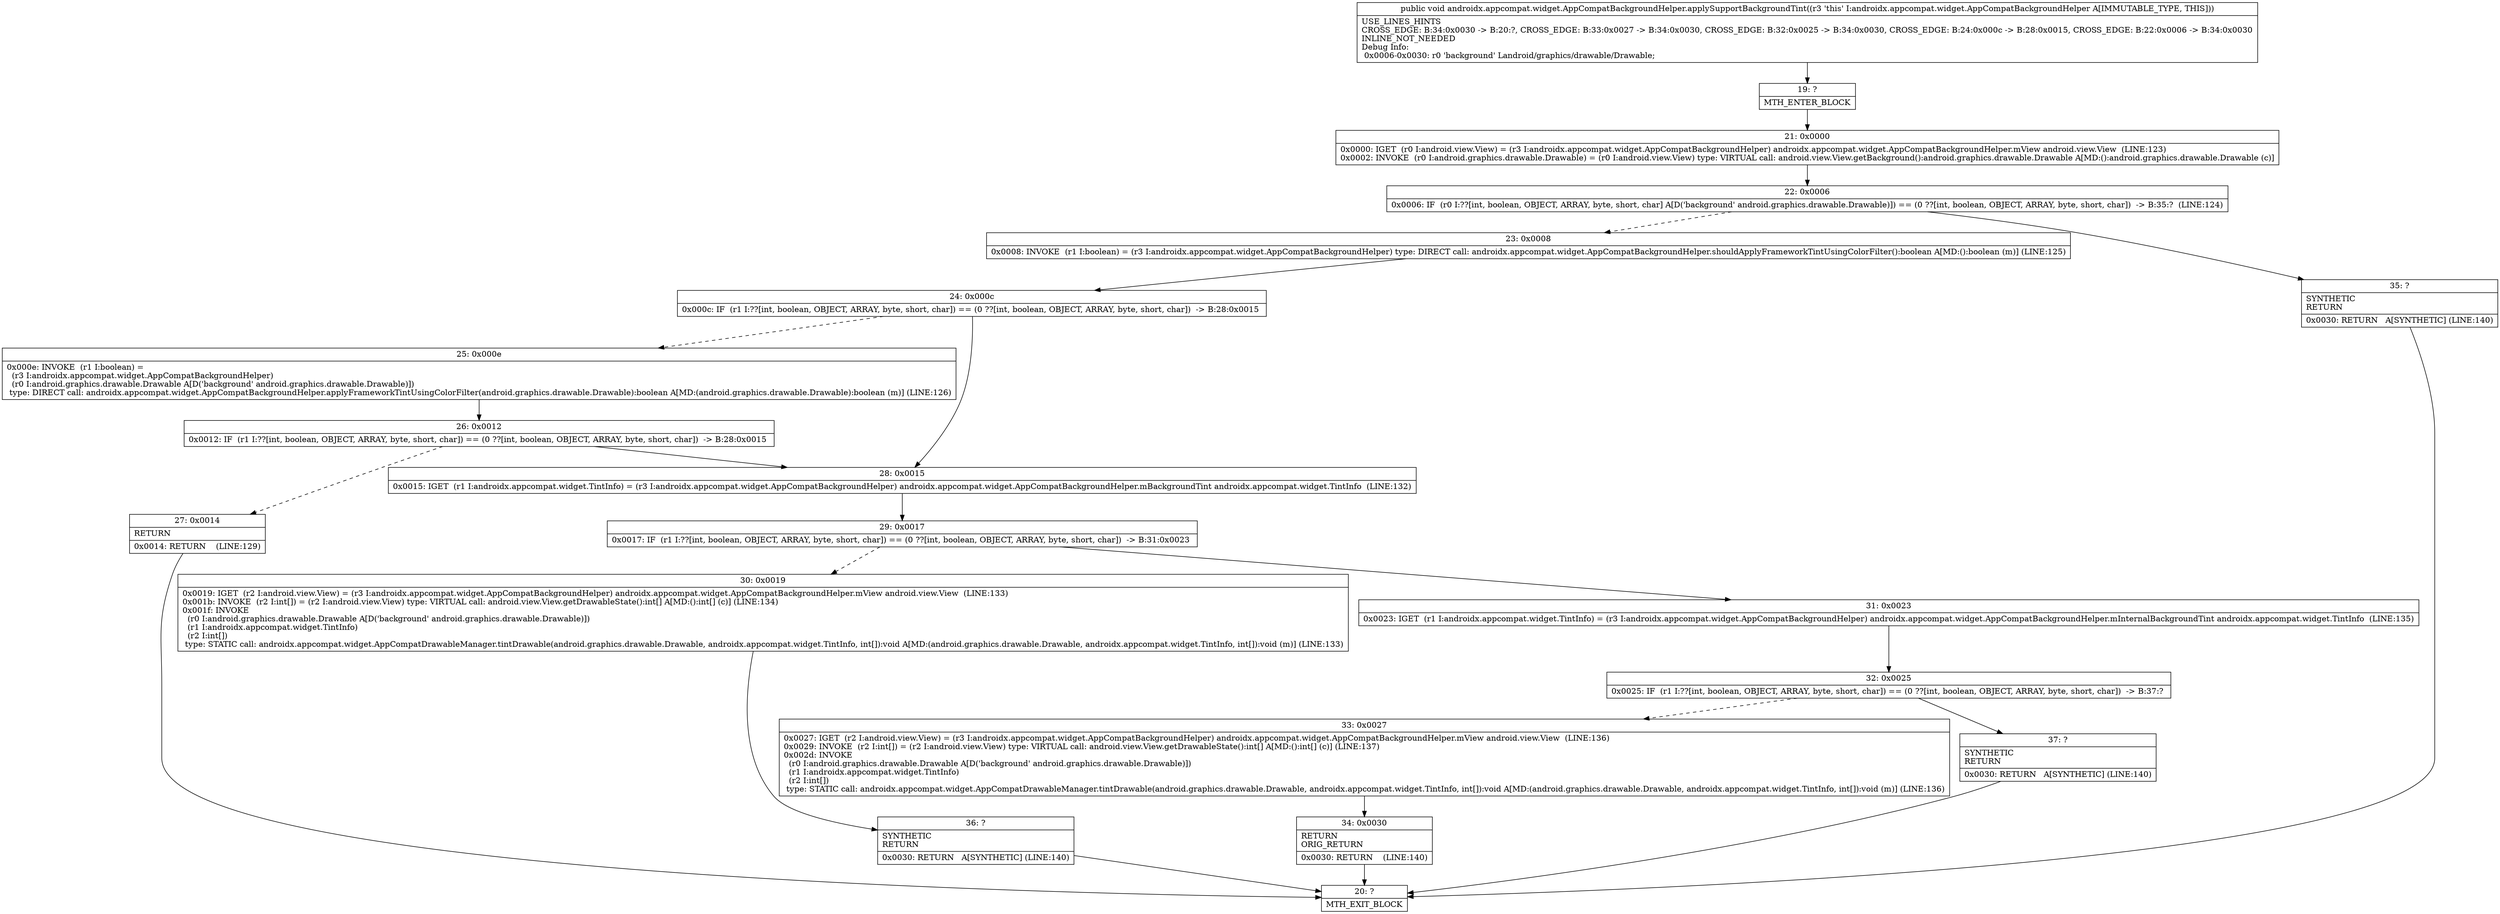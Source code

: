digraph "CFG forandroidx.appcompat.widget.AppCompatBackgroundHelper.applySupportBackgroundTint()V" {
Node_19 [shape=record,label="{19\:\ ?|MTH_ENTER_BLOCK\l}"];
Node_21 [shape=record,label="{21\:\ 0x0000|0x0000: IGET  (r0 I:android.view.View) = (r3 I:androidx.appcompat.widget.AppCompatBackgroundHelper) androidx.appcompat.widget.AppCompatBackgroundHelper.mView android.view.View  (LINE:123)\l0x0002: INVOKE  (r0 I:android.graphics.drawable.Drawable) = (r0 I:android.view.View) type: VIRTUAL call: android.view.View.getBackground():android.graphics.drawable.Drawable A[MD:():android.graphics.drawable.Drawable (c)]\l}"];
Node_22 [shape=record,label="{22\:\ 0x0006|0x0006: IF  (r0 I:??[int, boolean, OBJECT, ARRAY, byte, short, char] A[D('background' android.graphics.drawable.Drawable)]) == (0 ??[int, boolean, OBJECT, ARRAY, byte, short, char])  \-\> B:35:?  (LINE:124)\l}"];
Node_23 [shape=record,label="{23\:\ 0x0008|0x0008: INVOKE  (r1 I:boolean) = (r3 I:androidx.appcompat.widget.AppCompatBackgroundHelper) type: DIRECT call: androidx.appcompat.widget.AppCompatBackgroundHelper.shouldApplyFrameworkTintUsingColorFilter():boolean A[MD:():boolean (m)] (LINE:125)\l}"];
Node_24 [shape=record,label="{24\:\ 0x000c|0x000c: IF  (r1 I:??[int, boolean, OBJECT, ARRAY, byte, short, char]) == (0 ??[int, boolean, OBJECT, ARRAY, byte, short, char])  \-\> B:28:0x0015 \l}"];
Node_25 [shape=record,label="{25\:\ 0x000e|0x000e: INVOKE  (r1 I:boolean) = \l  (r3 I:androidx.appcompat.widget.AppCompatBackgroundHelper)\l  (r0 I:android.graphics.drawable.Drawable A[D('background' android.graphics.drawable.Drawable)])\l type: DIRECT call: androidx.appcompat.widget.AppCompatBackgroundHelper.applyFrameworkTintUsingColorFilter(android.graphics.drawable.Drawable):boolean A[MD:(android.graphics.drawable.Drawable):boolean (m)] (LINE:126)\l}"];
Node_26 [shape=record,label="{26\:\ 0x0012|0x0012: IF  (r1 I:??[int, boolean, OBJECT, ARRAY, byte, short, char]) == (0 ??[int, boolean, OBJECT, ARRAY, byte, short, char])  \-\> B:28:0x0015 \l}"];
Node_27 [shape=record,label="{27\:\ 0x0014|RETURN\l|0x0014: RETURN    (LINE:129)\l}"];
Node_20 [shape=record,label="{20\:\ ?|MTH_EXIT_BLOCK\l}"];
Node_28 [shape=record,label="{28\:\ 0x0015|0x0015: IGET  (r1 I:androidx.appcompat.widget.TintInfo) = (r3 I:androidx.appcompat.widget.AppCompatBackgroundHelper) androidx.appcompat.widget.AppCompatBackgroundHelper.mBackgroundTint androidx.appcompat.widget.TintInfo  (LINE:132)\l}"];
Node_29 [shape=record,label="{29\:\ 0x0017|0x0017: IF  (r1 I:??[int, boolean, OBJECT, ARRAY, byte, short, char]) == (0 ??[int, boolean, OBJECT, ARRAY, byte, short, char])  \-\> B:31:0x0023 \l}"];
Node_30 [shape=record,label="{30\:\ 0x0019|0x0019: IGET  (r2 I:android.view.View) = (r3 I:androidx.appcompat.widget.AppCompatBackgroundHelper) androidx.appcompat.widget.AppCompatBackgroundHelper.mView android.view.View  (LINE:133)\l0x001b: INVOKE  (r2 I:int[]) = (r2 I:android.view.View) type: VIRTUAL call: android.view.View.getDrawableState():int[] A[MD:():int[] (c)] (LINE:134)\l0x001f: INVOKE  \l  (r0 I:android.graphics.drawable.Drawable A[D('background' android.graphics.drawable.Drawable)])\l  (r1 I:androidx.appcompat.widget.TintInfo)\l  (r2 I:int[])\l type: STATIC call: androidx.appcompat.widget.AppCompatDrawableManager.tintDrawable(android.graphics.drawable.Drawable, androidx.appcompat.widget.TintInfo, int[]):void A[MD:(android.graphics.drawable.Drawable, androidx.appcompat.widget.TintInfo, int[]):void (m)] (LINE:133)\l}"];
Node_36 [shape=record,label="{36\:\ ?|SYNTHETIC\lRETURN\l|0x0030: RETURN   A[SYNTHETIC] (LINE:140)\l}"];
Node_31 [shape=record,label="{31\:\ 0x0023|0x0023: IGET  (r1 I:androidx.appcompat.widget.TintInfo) = (r3 I:androidx.appcompat.widget.AppCompatBackgroundHelper) androidx.appcompat.widget.AppCompatBackgroundHelper.mInternalBackgroundTint androidx.appcompat.widget.TintInfo  (LINE:135)\l}"];
Node_32 [shape=record,label="{32\:\ 0x0025|0x0025: IF  (r1 I:??[int, boolean, OBJECT, ARRAY, byte, short, char]) == (0 ??[int, boolean, OBJECT, ARRAY, byte, short, char])  \-\> B:37:? \l}"];
Node_33 [shape=record,label="{33\:\ 0x0027|0x0027: IGET  (r2 I:android.view.View) = (r3 I:androidx.appcompat.widget.AppCompatBackgroundHelper) androidx.appcompat.widget.AppCompatBackgroundHelper.mView android.view.View  (LINE:136)\l0x0029: INVOKE  (r2 I:int[]) = (r2 I:android.view.View) type: VIRTUAL call: android.view.View.getDrawableState():int[] A[MD:():int[] (c)] (LINE:137)\l0x002d: INVOKE  \l  (r0 I:android.graphics.drawable.Drawable A[D('background' android.graphics.drawable.Drawable)])\l  (r1 I:androidx.appcompat.widget.TintInfo)\l  (r2 I:int[])\l type: STATIC call: androidx.appcompat.widget.AppCompatDrawableManager.tintDrawable(android.graphics.drawable.Drawable, androidx.appcompat.widget.TintInfo, int[]):void A[MD:(android.graphics.drawable.Drawable, androidx.appcompat.widget.TintInfo, int[]):void (m)] (LINE:136)\l}"];
Node_34 [shape=record,label="{34\:\ 0x0030|RETURN\lORIG_RETURN\l|0x0030: RETURN    (LINE:140)\l}"];
Node_37 [shape=record,label="{37\:\ ?|SYNTHETIC\lRETURN\l|0x0030: RETURN   A[SYNTHETIC] (LINE:140)\l}"];
Node_35 [shape=record,label="{35\:\ ?|SYNTHETIC\lRETURN\l|0x0030: RETURN   A[SYNTHETIC] (LINE:140)\l}"];
MethodNode[shape=record,label="{public void androidx.appcompat.widget.AppCompatBackgroundHelper.applySupportBackgroundTint((r3 'this' I:androidx.appcompat.widget.AppCompatBackgroundHelper A[IMMUTABLE_TYPE, THIS]))  | USE_LINES_HINTS\lCROSS_EDGE: B:34:0x0030 \-\> B:20:?, CROSS_EDGE: B:33:0x0027 \-\> B:34:0x0030, CROSS_EDGE: B:32:0x0025 \-\> B:34:0x0030, CROSS_EDGE: B:24:0x000c \-\> B:28:0x0015, CROSS_EDGE: B:22:0x0006 \-\> B:34:0x0030\lINLINE_NOT_NEEDED\lDebug Info:\l  0x0006\-0x0030: r0 'background' Landroid\/graphics\/drawable\/Drawable;\l}"];
MethodNode -> Node_19;Node_19 -> Node_21;
Node_21 -> Node_22;
Node_22 -> Node_23[style=dashed];
Node_22 -> Node_35;
Node_23 -> Node_24;
Node_24 -> Node_25[style=dashed];
Node_24 -> Node_28;
Node_25 -> Node_26;
Node_26 -> Node_27[style=dashed];
Node_26 -> Node_28;
Node_27 -> Node_20;
Node_28 -> Node_29;
Node_29 -> Node_30[style=dashed];
Node_29 -> Node_31;
Node_30 -> Node_36;
Node_36 -> Node_20;
Node_31 -> Node_32;
Node_32 -> Node_33[style=dashed];
Node_32 -> Node_37;
Node_33 -> Node_34;
Node_34 -> Node_20;
Node_37 -> Node_20;
Node_35 -> Node_20;
}

